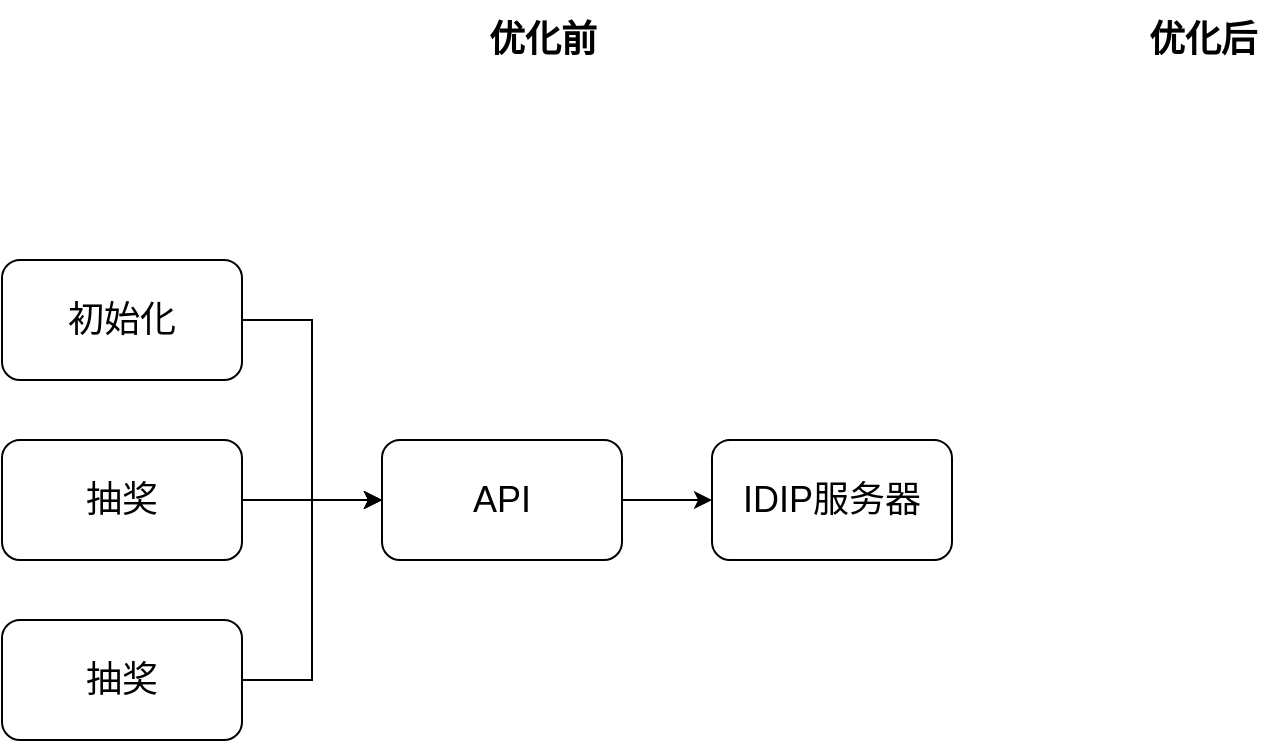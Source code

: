 <mxfile version="20.8.19" type="github">
  <diagram name="第 1 页" id="FJHFNjM4gexUHc76eIYy">
    <mxGraphModel dx="1026" dy="683" grid="1" gridSize="10" guides="1" tooltips="1" connect="1" arrows="1" fold="1" page="1" pageScale="1" pageWidth="827" pageHeight="1169" math="0" shadow="0">
      <root>
        <mxCell id="0" />
        <mxCell id="1" parent="0" />
        <mxCell id="3b2y6Ocs_cU4srnl9FrQ-1" value="&lt;b&gt;&lt;font style=&quot;font-size: 18px;&quot;&gt;优化前&lt;/font&gt;&lt;/b&gt;" style="text;html=1;align=center;verticalAlign=middle;resizable=0;points=[];autosize=1;strokeColor=none;fillColor=none;" vertex="1" parent="1">
          <mxGeometry x="270" y="110" width="80" height="40" as="geometry" />
        </mxCell>
        <mxCell id="3b2y6Ocs_cU4srnl9FrQ-2" value="&lt;b&gt;&lt;font style=&quot;font-size: 18px;&quot;&gt;优化后&lt;/font&gt;&lt;/b&gt;" style="text;html=1;align=center;verticalAlign=middle;resizable=0;points=[];autosize=1;strokeColor=none;fillColor=none;" vertex="1" parent="1">
          <mxGeometry x="600" y="110" width="80" height="40" as="geometry" />
        </mxCell>
        <mxCell id="3b2y6Ocs_cU4srnl9FrQ-9" style="edgeStyle=orthogonalEdgeStyle;rounded=0;orthogonalLoop=1;jettySize=auto;html=1;entryX=0;entryY=0.5;entryDx=0;entryDy=0;fontSize=18;" edge="1" parent="1" source="3b2y6Ocs_cU4srnl9FrQ-3" target="3b2y6Ocs_cU4srnl9FrQ-7">
          <mxGeometry relative="1" as="geometry" />
        </mxCell>
        <mxCell id="3b2y6Ocs_cU4srnl9FrQ-3" value="初始化" style="rounded=1;whiteSpace=wrap;html=1;fontSize=18;" vertex="1" parent="1">
          <mxGeometry x="40" y="240" width="120" height="60" as="geometry" />
        </mxCell>
        <mxCell id="3b2y6Ocs_cU4srnl9FrQ-10" value="" style="edgeStyle=orthogonalEdgeStyle;rounded=0;orthogonalLoop=1;jettySize=auto;html=1;fontSize=18;" edge="1" parent="1" source="3b2y6Ocs_cU4srnl9FrQ-4" target="3b2y6Ocs_cU4srnl9FrQ-7">
          <mxGeometry relative="1" as="geometry" />
        </mxCell>
        <mxCell id="3b2y6Ocs_cU4srnl9FrQ-4" value="抽奖" style="rounded=1;whiteSpace=wrap;html=1;fontSize=18;" vertex="1" parent="1">
          <mxGeometry x="40" y="330" width="120" height="60" as="geometry" />
        </mxCell>
        <mxCell id="3b2y6Ocs_cU4srnl9FrQ-11" style="edgeStyle=orthogonalEdgeStyle;rounded=0;orthogonalLoop=1;jettySize=auto;html=1;entryX=0;entryY=0.5;entryDx=0;entryDy=0;fontSize=18;" edge="1" parent="1" source="3b2y6Ocs_cU4srnl9FrQ-5" target="3b2y6Ocs_cU4srnl9FrQ-7">
          <mxGeometry relative="1" as="geometry" />
        </mxCell>
        <mxCell id="3b2y6Ocs_cU4srnl9FrQ-5" value="抽奖" style="rounded=1;whiteSpace=wrap;html=1;fontSize=18;" vertex="1" parent="1">
          <mxGeometry x="40" y="420" width="120" height="60" as="geometry" />
        </mxCell>
        <mxCell id="3b2y6Ocs_cU4srnl9FrQ-13" value="" style="edgeStyle=orthogonalEdgeStyle;rounded=0;orthogonalLoop=1;jettySize=auto;html=1;fontSize=18;" edge="1" parent="1" source="3b2y6Ocs_cU4srnl9FrQ-7" target="3b2y6Ocs_cU4srnl9FrQ-12">
          <mxGeometry relative="1" as="geometry" />
        </mxCell>
        <mxCell id="3b2y6Ocs_cU4srnl9FrQ-7" value="API" style="rounded=1;whiteSpace=wrap;html=1;fontSize=18;" vertex="1" parent="1">
          <mxGeometry x="230" y="330" width="120" height="60" as="geometry" />
        </mxCell>
        <mxCell id="3b2y6Ocs_cU4srnl9FrQ-12" value="IDIP服务器" style="rounded=1;whiteSpace=wrap;html=1;fontSize=18;" vertex="1" parent="1">
          <mxGeometry x="395" y="330" width="120" height="60" as="geometry" />
        </mxCell>
      </root>
    </mxGraphModel>
  </diagram>
</mxfile>
